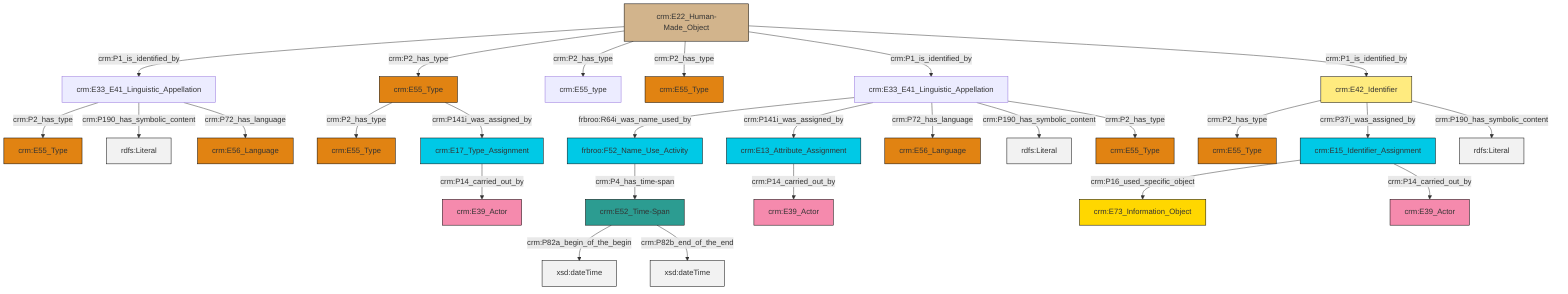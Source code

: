graph TD
classDef Literal fill:#f2f2f2,stroke:#000000;
classDef CRM_Entity fill:#FFFFFF,stroke:#000000;
classDef Temporal_Entity fill:#00C9E6, stroke:#000000;
classDef Type fill:#E18312, stroke:#000000;
classDef Time-Span fill:#2C9C91, stroke:#000000;
classDef Appellation fill:#FFEB7F, stroke:#000000;
classDef Place fill:#008836, stroke:#000000;
classDef Persistent_Item fill:#B266B2, stroke:#000000;
classDef Conceptual_Object fill:#FFD700, stroke:#000000;
classDef Physical_Thing fill:#D2B48C, stroke:#000000;
classDef Actor fill:#f58aad, stroke:#000000;
classDef PC_Classes fill:#4ce600, stroke:#000000;
classDef Multi fill:#cccccc,stroke:#000000;

2["crm:E22_Human-Made_Object"]:::Physical_Thing -->|crm:P1_is_identified_by| 3["crm:E33_E41_Linguistic_Appellation"]:::Default
2["crm:E22_Human-Made_Object"]:::Physical_Thing -->|crm:P2_has_type| 11["crm:E55_Type"]:::Type
14["crm:E13_Attribute_Assignment"]:::Temporal_Entity -->|crm:P14_carried_out_by| 15["crm:E39_Actor"]:::Actor
2["crm:E22_Human-Made_Object"]:::Physical_Thing -->|crm:P2_has_type| 17["crm:E55_type"]:::Default
2["crm:E22_Human-Made_Object"]:::Physical_Thing -->|crm:P2_has_type| 19["crm:E55_Type"]:::Type
20["crm:E42_Identifier"]:::Appellation -->|crm:P2_has_type| 21["crm:E55_Type"]:::Type
6["crm:E33_E41_Linguistic_Appellation"]:::Default -->|frbroo:R64i_was_name_used_by| 8["frbroo:F52_Name_Use_Activity"]:::Temporal_Entity
22["crm:E52_Time-Span"]:::Time-Span -->|crm:P82a_begin_of_the_begin| 23[xsd:dateTime]:::Literal
11["crm:E55_Type"]:::Type -->|crm:P2_has_type| 12["crm:E55_Type"]:::Type
2["crm:E22_Human-Made_Object"]:::Physical_Thing -->|crm:P1_is_identified_by| 6["crm:E33_E41_Linguistic_Appellation"]:::Default
11["crm:E55_Type"]:::Type -->|crm:P141i_was_assigned_by| 24["crm:E17_Type_Assignment"]:::Temporal_Entity
6["crm:E33_E41_Linguistic_Appellation"]:::Default -->|crm:P141i_was_assigned_by| 14["crm:E13_Attribute_Assignment"]:::Temporal_Entity
20["crm:E42_Identifier"]:::Appellation -->|crm:P37i_was_assigned_by| 26["crm:E15_Identifier_Assignment"]:::Temporal_Entity
22["crm:E52_Time-Span"]:::Time-Span -->|crm:P82b_end_of_the_end| 27[xsd:dateTime]:::Literal
3["crm:E33_E41_Linguistic_Appellation"]:::Default -->|crm:P2_has_type| 32["crm:E55_Type"]:::Type
26["crm:E15_Identifier_Assignment"]:::Temporal_Entity -->|crm:P16_used_specific_object| 0["crm:E73_Information_Object"]:::Conceptual_Object
2["crm:E22_Human-Made_Object"]:::Physical_Thing -->|crm:P1_is_identified_by| 20["crm:E42_Identifier"]:::Appellation
6["crm:E33_E41_Linguistic_Appellation"]:::Default -->|crm:P72_has_language| 37["crm:E56_Language"]:::Type
3["crm:E33_E41_Linguistic_Appellation"]:::Default -->|crm:P190_has_symbolic_content| 38[rdfs:Literal]:::Literal
20["crm:E42_Identifier"]:::Appellation -->|crm:P190_has_symbolic_content| 39[rdfs:Literal]:::Literal
6["crm:E33_E41_Linguistic_Appellation"]:::Default -->|crm:P190_has_symbolic_content| 40[rdfs:Literal]:::Literal
26["crm:E15_Identifier_Assignment"]:::Temporal_Entity -->|crm:P14_carried_out_by| 41["crm:E39_Actor"]:::Actor
3["crm:E33_E41_Linguistic_Appellation"]:::Default -->|crm:P72_has_language| 4["crm:E56_Language"]:::Type
24["crm:E17_Type_Assignment"]:::Temporal_Entity -->|crm:P14_carried_out_by| 29["crm:E39_Actor"]:::Actor
6["crm:E33_E41_Linguistic_Appellation"]:::Default -->|crm:P2_has_type| 46["crm:E55_Type"]:::Type
8["frbroo:F52_Name_Use_Activity"]:::Temporal_Entity -->|crm:P4_has_time-span| 22["crm:E52_Time-Span"]:::Time-Span